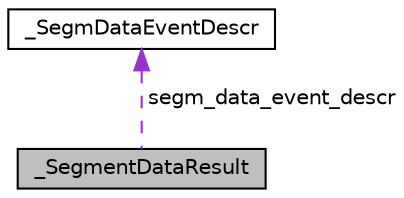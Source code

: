 digraph "_SegmentDataResult"
{
  edge [fontname="Helvetica",fontsize="10",labelfontname="Helvetica",labelfontsize="10"];
  node [fontname="Helvetica",fontsize="10",shape=record];
  Node1 [label="_SegmentDataResult",height=0.2,width=0.4,color="black", fillcolor="grey75", style="filled", fontcolor="black"];
  Node2 -> Node1 [dir="back",color="darkorchid3",fontsize="10",style="dashed",label=" segm_data_event_descr" ,fontname="Helvetica"];
  Node2 [label="_SegmDataEventDescr",height=0.2,width=0.4,color="black", fillcolor="white", style="filled",URL="$struct___segm_data_event_descr.html"];
}
